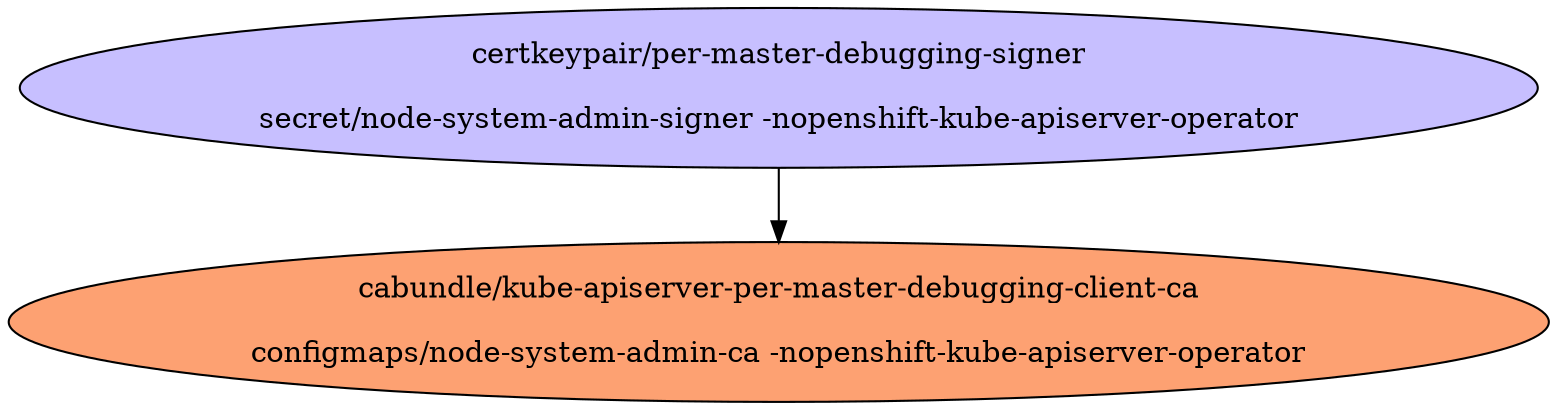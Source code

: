digraph "Local Certificate" {
  // Node definitions.
  13 [
    label="certkeypair/per-master-debugging-signer\n\nsecret/node-system-admin-signer -nopenshift-kube-apiserver-operator\n"
    style=filled
    fillcolor="#c7bfff"
  ];
  22 [
    label="cabundle/kube-apiserver-per-master-debugging-client-ca\n\nconfigmaps/node-system-admin-ca -nopenshift-kube-apiserver-operator\n"
    style=filled
    fillcolor="#fda172"
  ];

  // Edge definitions.
  13 -> 22;
}